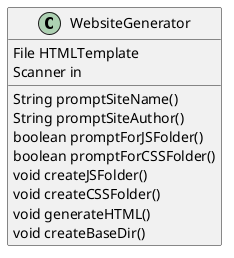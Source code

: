 @startuml
class WebsiteGenerator{
String promptSiteName()
String promptSiteAuthor()
boolean promptForJSFolder()
boolean promptForCSSFolder()
void createJSFolder()
void createCSSFolder()
void generateHTML()
void createBaseDir()

File HTMLTemplate
Scanner in
}
@enduml